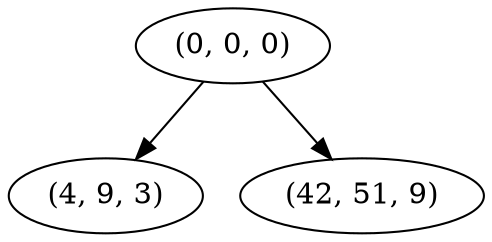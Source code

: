 digraph tree {
    "(0, 0, 0)";
    "(4, 9, 3)";
    "(42, 51, 9)";
    "(0, 0, 0)" -> "(4, 9, 3)";
    "(0, 0, 0)" -> "(42, 51, 9)";
}
